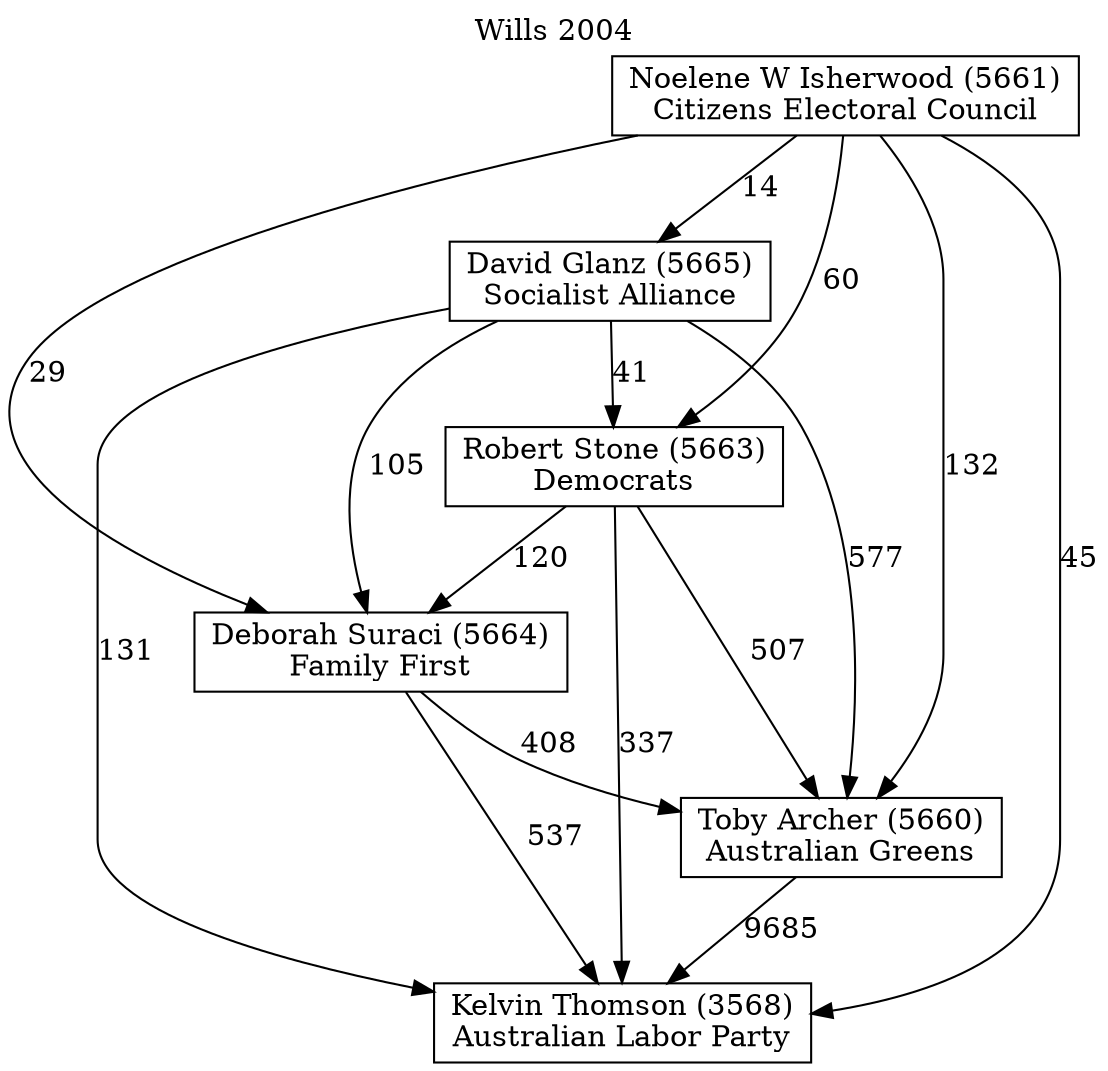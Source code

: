 // House preference flow
digraph "Kelvin Thomson (3568)_Wills_2004" {
	graph [label="Wills 2004" labelloc=t mclimit=10]
	node [shape=box]
	"David Glanz (5665)" [label="David Glanz (5665)
Socialist Alliance"]
	"Deborah Suraci (5664)" [label="Deborah Suraci (5664)
Family First"]
	"Kelvin Thomson (3568)" [label="Kelvin Thomson (3568)
Australian Labor Party"]
	"Noelene W Isherwood (5661)" [label="Noelene W Isherwood (5661)
Citizens Electoral Council"]
	"Robert Stone (5663)" [label="Robert Stone (5663)
Democrats"]
	"Toby Archer (5660)" [label="Toby Archer (5660)
Australian Greens"]
	"David Glanz (5665)" -> "Deborah Suraci (5664)" [label=105]
	"David Glanz (5665)" -> "Kelvin Thomson (3568)" [label=131]
	"David Glanz (5665)" -> "Robert Stone (5663)" [label=41]
	"David Glanz (5665)" -> "Toby Archer (5660)" [label=577]
	"Deborah Suraci (5664)" -> "Kelvin Thomson (3568)" [label=537]
	"Deborah Suraci (5664)" -> "Toby Archer (5660)" [label=408]
	"Noelene W Isherwood (5661)" -> "David Glanz (5665)" [label=14]
	"Noelene W Isherwood (5661)" -> "Deborah Suraci (5664)" [label=29]
	"Noelene W Isherwood (5661)" -> "Kelvin Thomson (3568)" [label=45]
	"Noelene W Isherwood (5661)" -> "Robert Stone (5663)" [label=60]
	"Noelene W Isherwood (5661)" -> "Toby Archer (5660)" [label=132]
	"Robert Stone (5663)" -> "Deborah Suraci (5664)" [label=120]
	"Robert Stone (5663)" -> "Kelvin Thomson (3568)" [label=337]
	"Robert Stone (5663)" -> "Toby Archer (5660)" [label=507]
	"Toby Archer (5660)" -> "Kelvin Thomson (3568)" [label=9685]
}
